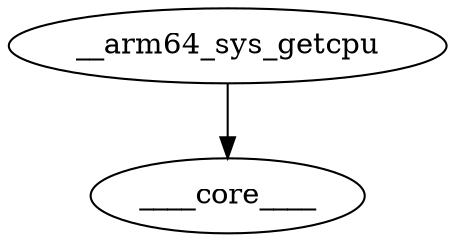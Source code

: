 digraph kerncollapsed {
    "__arm64_sys_getcpu" [color="black"];
    "____core____" [color="kernel"];
    "__arm64_sys_getcpu" -> "____core____" [color="black"];
}

